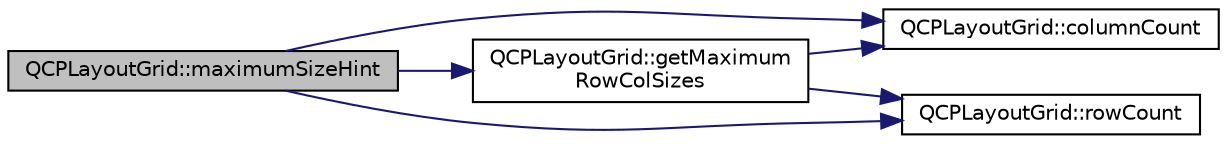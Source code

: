digraph "QCPLayoutGrid::maximumSizeHint"
{
  edge [fontname="Helvetica",fontsize="10",labelfontname="Helvetica",labelfontsize="10"];
  node [fontname="Helvetica",fontsize="10",shape=record];
  rankdir="LR";
  Node133 [label="QCPLayoutGrid::maximumSizeHint",height=0.2,width=0.4,color="black", fillcolor="grey75", style="filled", fontcolor="black"];
  Node133 -> Node134 [color="midnightblue",fontsize="10",style="solid",fontname="Helvetica"];
  Node134 [label="QCPLayoutGrid::getMaximum\lRowColSizes",height=0.2,width=0.4,color="black", fillcolor="white", style="filled",URL="$df/dd4/class_q_c_p_layout_grid.html#a9be77011ec5b5dfbe7fbda126659e1eb"];
  Node134 -> Node135 [color="midnightblue",fontsize="10",style="solid",fontname="Helvetica"];
  Node135 [label="QCPLayoutGrid::columnCount",height=0.2,width=0.4,color="black", fillcolor="white", style="filled",URL="$df/dd4/class_q_c_p_layout_grid.html#a1a2962cbf45011405b64b913afa8e7a2"];
  Node134 -> Node136 [color="midnightblue",fontsize="10",style="solid",fontname="Helvetica"];
  Node136 [label="QCPLayoutGrid::rowCount",height=0.2,width=0.4,color="black", fillcolor="white", style="filled",URL="$df/dd4/class_q_c_p_layout_grid.html#a19c66fd76cbce58a8e94f33797e0c0aa"];
  Node133 -> Node135 [color="midnightblue",fontsize="10",style="solid",fontname="Helvetica"];
  Node133 -> Node136 [color="midnightblue",fontsize="10",style="solid",fontname="Helvetica"];
}
